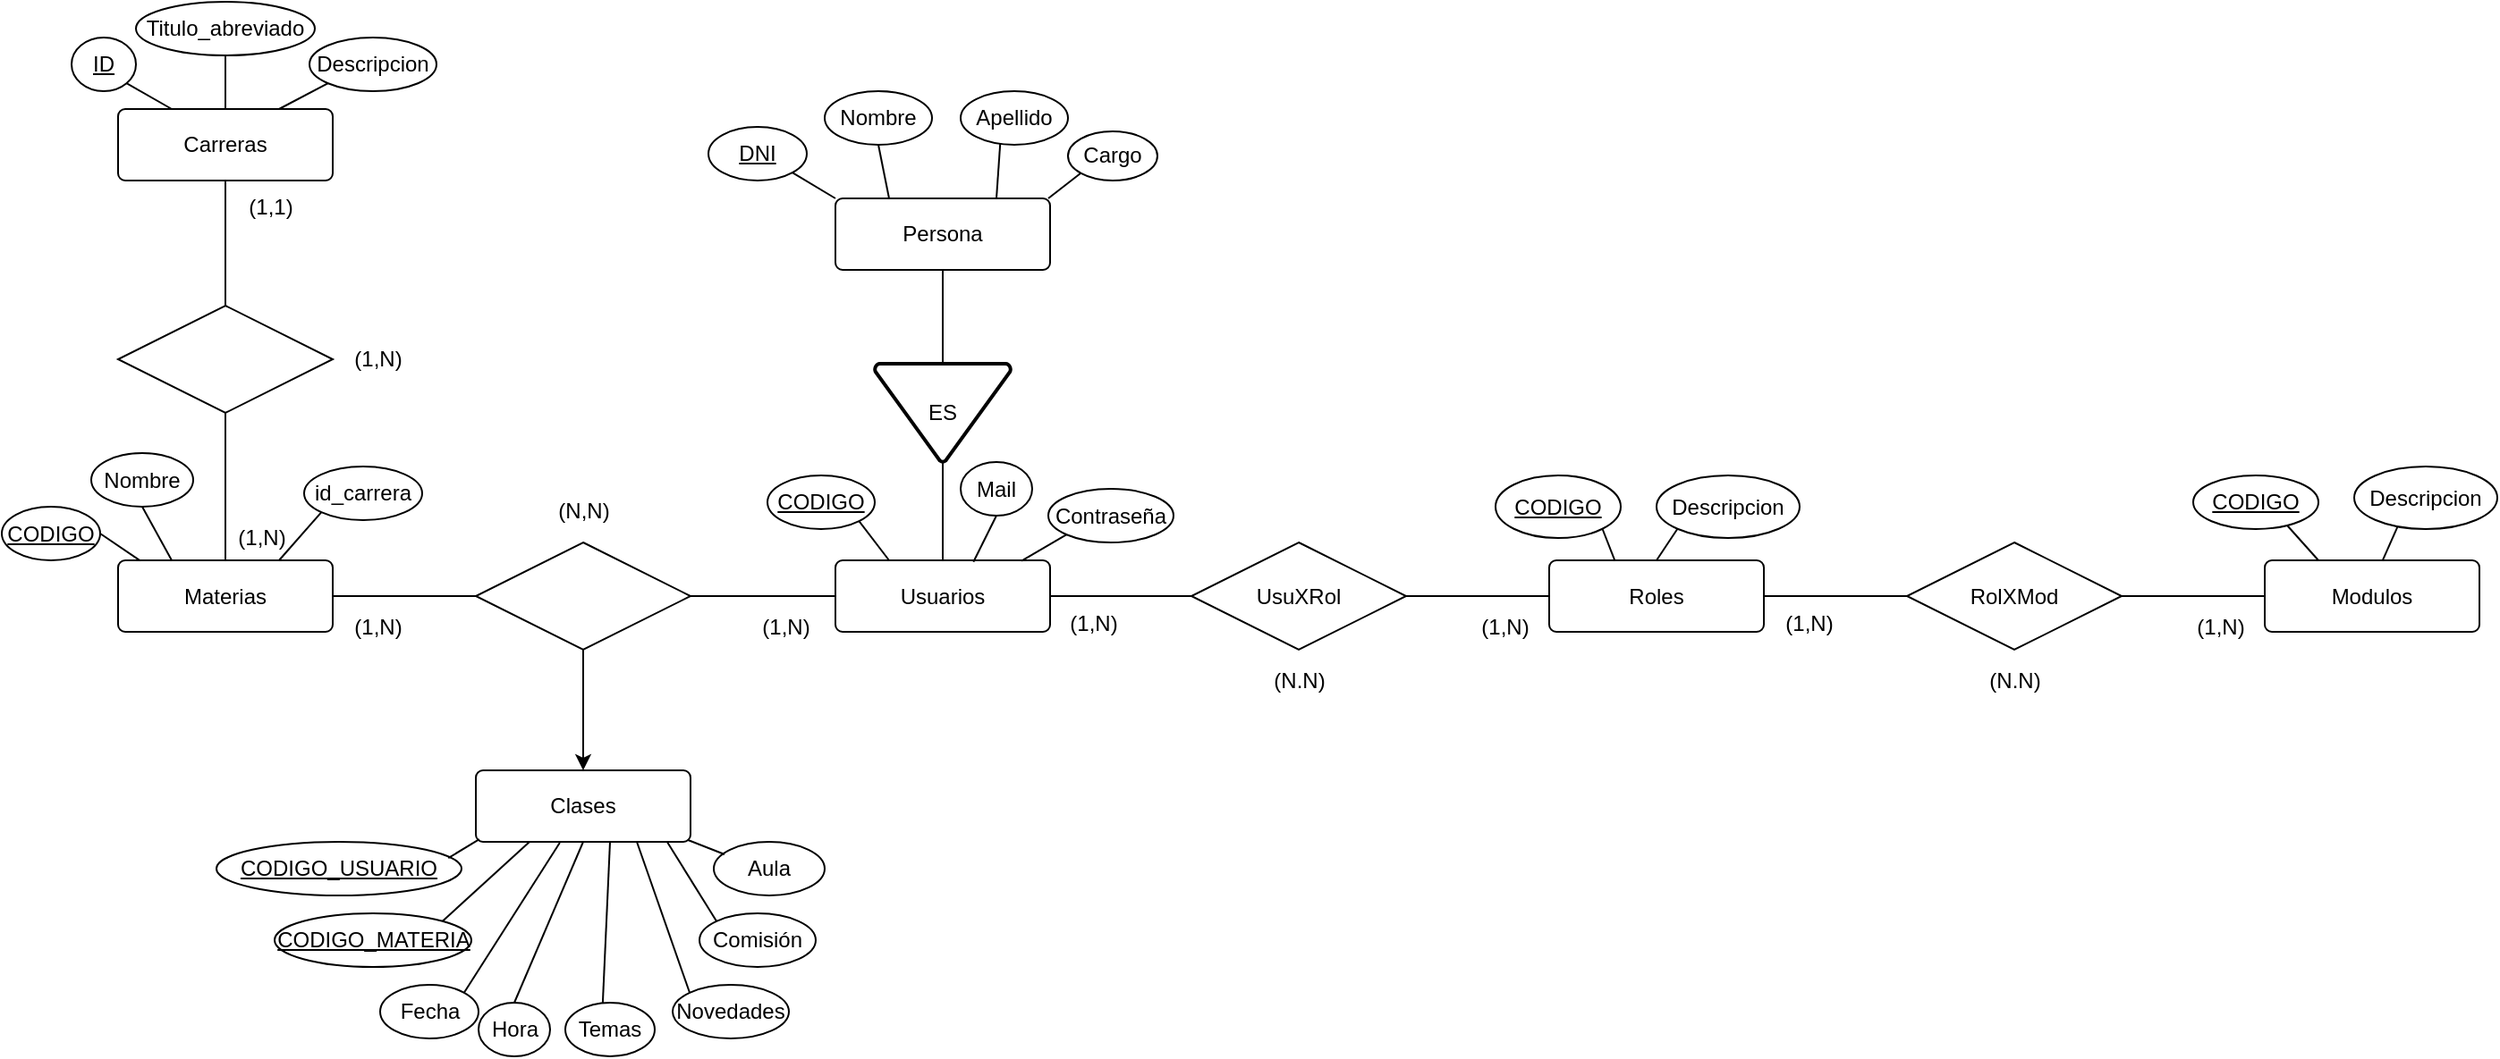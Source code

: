 <mxfile version="22.0.3" type="device">
  <diagram name="Página-1" id="dLSwd7cAOcYwAjb6rLxS">
    <mxGraphModel dx="1658" dy="828" grid="1" gridSize="10" guides="1" tooltips="1" connect="1" arrows="1" fold="1" page="1" pageScale="1" pageWidth="827" pageHeight="1169" math="0" shadow="0">
      <root>
        <mxCell id="0" />
        <mxCell id="1" parent="0" />
        <mxCell id="PMqnE4ja0fSdaOJwFotB-1" value="Materias" style="rounded=1;arcSize=10;whiteSpace=wrap;html=1;align=center;" parent="1" vertex="1">
          <mxGeometry x="185" y="572.5" width="120" height="40" as="geometry" />
        </mxCell>
        <mxCell id="PMqnE4ja0fSdaOJwFotB-2" value="Persona" style="rounded=1;arcSize=10;whiteSpace=wrap;html=1;align=center;" parent="1" vertex="1">
          <mxGeometry x="586" y="370" width="120" height="40" as="geometry" />
        </mxCell>
        <mxCell id="PMqnE4ja0fSdaOJwFotB-3" value="Usuarios" style="rounded=1;arcSize=10;whiteSpace=wrap;html=1;align=center;" parent="1" vertex="1">
          <mxGeometry x="586" y="572.5" width="120" height="40" as="geometry" />
        </mxCell>
        <mxCell id="PMqnE4ja0fSdaOJwFotB-4" value="UsuXRol" style="shape=rhombus;perimeter=rhombusPerimeter;whiteSpace=wrap;html=1;align=center;" parent="1" vertex="1">
          <mxGeometry x="785" y="562.5" width="120" height="60" as="geometry" />
        </mxCell>
        <mxCell id="PMqnE4ja0fSdaOJwFotB-9" value="" style="shape=rhombus;perimeter=rhombusPerimeter;whiteSpace=wrap;html=1;align=center;" parent="1" vertex="1">
          <mxGeometry x="185" y="430" width="120" height="60" as="geometry" />
        </mxCell>
        <mxCell id="PMqnE4ja0fSdaOJwFotB-12" value="Clases" style="rounded=1;arcSize=10;whiteSpace=wrap;html=1;align=center;" parent="1" vertex="1">
          <mxGeometry x="385" y="690" width="120" height="40" as="geometry" />
        </mxCell>
        <mxCell id="PMqnE4ja0fSdaOJwFotB-18" value="DNI" style="ellipse;whiteSpace=wrap;html=1;align=center;fontStyle=4;" parent="1" vertex="1">
          <mxGeometry x="515" y="330" width="55" height="30" as="geometry" />
        </mxCell>
        <mxCell id="PMqnE4ja0fSdaOJwFotB-23" value="CODIGO" style="ellipse;whiteSpace=wrap;html=1;align=center;fontStyle=4;" parent="1" vertex="1">
          <mxGeometry x="548" y="525" width="60" height="30" as="geometry" />
        </mxCell>
        <mxCell id="PMqnE4ja0fSdaOJwFotB-24" value="Nombre" style="ellipse;whiteSpace=wrap;html=1;align=center;" parent="1" vertex="1">
          <mxGeometry x="580" y="310" width="60" height="30" as="geometry" />
        </mxCell>
        <mxCell id="PMqnE4ja0fSdaOJwFotB-25" value="Apellido" style="ellipse;whiteSpace=wrap;html=1;align=center;" parent="1" vertex="1">
          <mxGeometry x="656" y="310" width="60" height="30" as="geometry" />
        </mxCell>
        <mxCell id="PMqnE4ja0fSdaOJwFotB-26" value="Mail" style="ellipse;whiteSpace=wrap;html=1;align=center;" parent="1" vertex="1">
          <mxGeometry x="656" y="517.5" width="40" height="30" as="geometry" />
        </mxCell>
        <mxCell id="PMqnE4ja0fSdaOJwFotB-27" value="Contraseña" style="ellipse;whiteSpace=wrap;html=1;align=center;" parent="1" vertex="1">
          <mxGeometry x="705" y="532.5" width="70" height="30" as="geometry" />
        </mxCell>
        <mxCell id="PMqnE4ja0fSdaOJwFotB-28" value="Nombre" style="ellipse;whiteSpace=wrap;html=1;align=center;" parent="1" vertex="1">
          <mxGeometry x="170" y="512.5" width="57" height="30" as="geometry" />
        </mxCell>
        <mxCell id="PMqnE4ja0fSdaOJwFotB-29" value="CODIGO" style="ellipse;whiteSpace=wrap;html=1;align=center;fontStyle=4;" parent="1" vertex="1">
          <mxGeometry x="120" y="542.5" width="55" height="30" as="geometry" />
        </mxCell>
        <mxCell id="PMqnE4ja0fSdaOJwFotB-30" value="id_carrera" style="ellipse;whiteSpace=wrap;html=1;align=center;" parent="1" vertex="1">
          <mxGeometry x="289" y="520" width="66" height="30" as="geometry" />
        </mxCell>
        <mxCell id="PMqnE4ja0fSdaOJwFotB-31" value="CODIGO_USUARIO" style="ellipse;whiteSpace=wrap;html=1;align=center;fontStyle=4;" parent="1" vertex="1">
          <mxGeometry x="240" y="730" width="137" height="30" as="geometry" />
        </mxCell>
        <mxCell id="PMqnE4ja0fSdaOJwFotB-32" value="CODIGO_MATERIA" style="ellipse;whiteSpace=wrap;html=1;align=center;fontStyle=4;" parent="1" vertex="1">
          <mxGeometry x="272.5" y="770" width="110" height="30" as="geometry" />
        </mxCell>
        <mxCell id="PMqnE4ja0fSdaOJwFotB-33" value="Fecha" style="ellipse;whiteSpace=wrap;html=1;align=center;" parent="1" vertex="1">
          <mxGeometry x="331.5" y="810" width="55" height="30" as="geometry" />
        </mxCell>
        <mxCell id="PMqnE4ja0fSdaOJwFotB-34" value="Hora" style="ellipse;whiteSpace=wrap;html=1;align=center;" parent="1" vertex="1">
          <mxGeometry x="386.5" y="820" width="40" height="30" as="geometry" />
        </mxCell>
        <mxCell id="PMqnE4ja0fSdaOJwFotB-35" value="Temas" style="ellipse;whiteSpace=wrap;html=1;align=center;" parent="1" vertex="1">
          <mxGeometry x="435" y="820" width="50" height="30" as="geometry" />
        </mxCell>
        <mxCell id="PMqnE4ja0fSdaOJwFotB-125" style="edgeStyle=orthogonalEdgeStyle;rounded=0;orthogonalLoop=1;jettySize=auto;html=1;exitX=0.5;exitY=1;exitDx=0;exitDy=0;entryX=0.5;entryY=0;entryDx=0;entryDy=0;" parent="1" source="PMqnE4ja0fSdaOJwFotB-56" target="PMqnE4ja0fSdaOJwFotB-12" edge="1">
          <mxGeometry relative="1" as="geometry" />
        </mxCell>
        <mxCell id="PMqnE4ja0fSdaOJwFotB-56" value="" style="shape=rhombus;perimeter=rhombusPerimeter;whiteSpace=wrap;html=1;align=center;" parent="1" vertex="1">
          <mxGeometry x="385" y="562.5" width="120" height="60" as="geometry" />
        </mxCell>
        <mxCell id="PMqnE4ja0fSdaOJwFotB-57" value="Carreras" style="rounded=1;arcSize=10;whiteSpace=wrap;html=1;align=center;" parent="1" vertex="1">
          <mxGeometry x="185" y="320" width="120" height="40" as="geometry" />
        </mxCell>
        <mxCell id="PMqnE4ja0fSdaOJwFotB-65" value="Cargo" style="ellipse;whiteSpace=wrap;html=1;align=center;" parent="1" vertex="1">
          <mxGeometry x="716" y="332.5" width="50" height="27.5" as="geometry" />
        </mxCell>
        <mxCell id="PMqnE4ja0fSdaOJwFotB-69" value="ID" style="ellipse;whiteSpace=wrap;html=1;align=center;fontStyle=4;" parent="1" vertex="1">
          <mxGeometry x="159" y="280" width="36" height="30" as="geometry" />
        </mxCell>
        <mxCell id="PMqnE4ja0fSdaOJwFotB-70" value="Titulo_abreviado" style="ellipse;whiteSpace=wrap;html=1;align=center;" parent="1" vertex="1">
          <mxGeometry x="195" y="260" width="100" height="30" as="geometry" />
        </mxCell>
        <mxCell id="PMqnE4ja0fSdaOJwFotB-71" value="Descripcion" style="ellipse;whiteSpace=wrap;html=1;align=center;" parent="1" vertex="1">
          <mxGeometry x="292" y="280" width="71" height="30" as="geometry" />
        </mxCell>
        <mxCell id="PMqnE4ja0fSdaOJwFotB-75" value="Comisión" style="ellipse;whiteSpace=wrap;html=1;align=center;" parent="1" vertex="1">
          <mxGeometry x="510" y="770" width="65" height="30" as="geometry" />
        </mxCell>
        <mxCell id="PMqnE4ja0fSdaOJwFotB-80" value="RolXMod" style="shape=rhombus;perimeter=rhombusPerimeter;whiteSpace=wrap;html=1;align=center;" parent="1" vertex="1">
          <mxGeometry x="1185" y="562.5" width="120" height="60" as="geometry" />
        </mxCell>
        <mxCell id="PMqnE4ja0fSdaOJwFotB-92" value="ES" style="strokeWidth=2;html=1;shape=mxgraph.flowchart.merge_or_storage;whiteSpace=wrap;" parent="1" vertex="1">
          <mxGeometry x="608" y="462.5" width="76" height="55" as="geometry" />
        </mxCell>
        <mxCell id="PMqnE4ja0fSdaOJwFotB-93" value="" style="endArrow=none;html=1;rounded=0;exitX=0.5;exitY=1;exitDx=0;exitDy=0;entryX=0.5;entryY=0;entryDx=0;entryDy=0;entryPerimeter=0;" parent="1" source="PMqnE4ja0fSdaOJwFotB-2" target="PMqnE4ja0fSdaOJwFotB-92" edge="1">
          <mxGeometry relative="1" as="geometry">
            <mxPoint x="735" y="490" as="sourcePoint" />
            <mxPoint x="895" y="490" as="targetPoint" />
          </mxGeometry>
        </mxCell>
        <mxCell id="PMqnE4ja0fSdaOJwFotB-94" value="" style="endArrow=none;html=1;rounded=0;exitX=0.5;exitY=1;exitDx=0;exitDy=0;entryX=0.5;entryY=0;entryDx=0;entryDy=0;exitPerimeter=0;" parent="1" source="PMqnE4ja0fSdaOJwFotB-92" target="PMqnE4ja0fSdaOJwFotB-3" edge="1">
          <mxGeometry relative="1" as="geometry">
            <mxPoint x="656" y="420" as="sourcePoint" />
            <mxPoint x="656" y="495" as="targetPoint" />
          </mxGeometry>
        </mxCell>
        <mxCell id="PMqnE4ja0fSdaOJwFotB-95" value="Roles" style="rounded=1;arcSize=10;whiteSpace=wrap;html=1;align=center;" parent="1" vertex="1">
          <mxGeometry x="985" y="572.5" width="120" height="40" as="geometry" />
        </mxCell>
        <mxCell id="PMqnE4ja0fSdaOJwFotB-96" value="" style="endArrow=none;html=1;rounded=0;exitX=1;exitY=0.5;exitDx=0;exitDy=0;entryX=0;entryY=0.5;entryDx=0;entryDy=0;" parent="1" source="PMqnE4ja0fSdaOJwFotB-3" target="PMqnE4ja0fSdaOJwFotB-4" edge="1">
          <mxGeometry relative="1" as="geometry">
            <mxPoint x="755" y="690" as="sourcePoint" />
            <mxPoint x="915" y="690" as="targetPoint" />
          </mxGeometry>
        </mxCell>
        <mxCell id="PMqnE4ja0fSdaOJwFotB-97" value="" style="endArrow=none;html=1;rounded=0;exitX=1;exitY=0.5;exitDx=0;exitDy=0;entryX=0;entryY=0.5;entryDx=0;entryDy=0;" parent="1" source="PMqnE4ja0fSdaOJwFotB-4" target="PMqnE4ja0fSdaOJwFotB-95" edge="1">
          <mxGeometry relative="1" as="geometry">
            <mxPoint x="716" y="603" as="sourcePoint" />
            <mxPoint x="875" y="603" as="targetPoint" />
          </mxGeometry>
        </mxCell>
        <mxCell id="PMqnE4ja0fSdaOJwFotB-98" value="(1,N)" style="text;html=1;align=center;verticalAlign=middle;resizable=0;points=[];autosize=1;strokeColor=none;fillColor=none;" parent="1" vertex="1">
          <mxGeometry x="705" y="592.5" width="50" height="30" as="geometry" />
        </mxCell>
        <mxCell id="PMqnE4ja0fSdaOJwFotB-99" value="(1,N)" style="text;html=1;align=center;verticalAlign=middle;resizable=0;points=[];autosize=1;strokeColor=none;fillColor=none;" parent="1" vertex="1">
          <mxGeometry x="935" y="595" width="50" height="30" as="geometry" />
        </mxCell>
        <mxCell id="PMqnE4ja0fSdaOJwFotB-100" value="(N.N)" style="text;html=1;align=center;verticalAlign=middle;resizable=0;points=[];autosize=1;strokeColor=none;fillColor=none;" parent="1" vertex="1">
          <mxGeometry x="820" y="625" width="50" height="30" as="geometry" />
        </mxCell>
        <mxCell id="PMqnE4ja0fSdaOJwFotB-101" value="CODIGO" style="ellipse;whiteSpace=wrap;html=1;align=center;fontStyle=4;" parent="1" vertex="1">
          <mxGeometry x="955" y="525" width="70" height="35" as="geometry" />
        </mxCell>
        <mxCell id="PMqnE4ja0fSdaOJwFotB-102" value="Descripcion" style="ellipse;whiteSpace=wrap;html=1;align=center;" parent="1" vertex="1">
          <mxGeometry x="1045" y="525" width="80" height="35" as="geometry" />
        </mxCell>
        <mxCell id="PMqnE4ja0fSdaOJwFotB-103" value="Modulos" style="rounded=1;arcSize=10;whiteSpace=wrap;html=1;align=center;" parent="1" vertex="1">
          <mxGeometry x="1385" y="572.5" width="120" height="40" as="geometry" />
        </mxCell>
        <mxCell id="PMqnE4ja0fSdaOJwFotB-104" value="" style="endArrow=none;html=1;rounded=0;exitX=1;exitY=0.5;exitDx=0;exitDy=0;entryX=0;entryY=0.5;entryDx=0;entryDy=0;" parent="1" source="PMqnE4ja0fSdaOJwFotB-95" target="PMqnE4ja0fSdaOJwFotB-80" edge="1">
          <mxGeometry relative="1" as="geometry">
            <mxPoint x="915" y="603" as="sourcePoint" />
            <mxPoint x="995" y="603" as="targetPoint" />
          </mxGeometry>
        </mxCell>
        <mxCell id="PMqnE4ja0fSdaOJwFotB-105" value="" style="endArrow=none;html=1;rounded=0;exitX=1;exitY=0.5;exitDx=0;exitDy=0;entryX=0;entryY=0.5;entryDx=0;entryDy=0;" parent="1" source="PMqnE4ja0fSdaOJwFotB-80" target="PMqnE4ja0fSdaOJwFotB-103" edge="1">
          <mxGeometry relative="1" as="geometry">
            <mxPoint x="1115" y="603" as="sourcePoint" />
            <mxPoint x="1195" y="603" as="targetPoint" />
          </mxGeometry>
        </mxCell>
        <mxCell id="PMqnE4ja0fSdaOJwFotB-106" value="(1,N)" style="text;html=1;align=center;verticalAlign=middle;resizable=0;points=[];autosize=1;strokeColor=none;fillColor=none;" parent="1" vertex="1">
          <mxGeometry x="1105" y="592.5" width="50" height="30" as="geometry" />
        </mxCell>
        <mxCell id="PMqnE4ja0fSdaOJwFotB-107" value="(1,N)" style="text;html=1;align=center;verticalAlign=middle;resizable=0;points=[];autosize=1;strokeColor=none;fillColor=none;" parent="1" vertex="1">
          <mxGeometry x="1335" y="595" width="50" height="30" as="geometry" />
        </mxCell>
        <mxCell id="PMqnE4ja0fSdaOJwFotB-108" value="(N.N)" style="text;html=1;align=center;verticalAlign=middle;resizable=0;points=[];autosize=1;strokeColor=none;fillColor=none;" parent="1" vertex="1">
          <mxGeometry x="1220" y="625" width="50" height="30" as="geometry" />
        </mxCell>
        <mxCell id="PMqnE4ja0fSdaOJwFotB-109" value="CODIGO" style="ellipse;whiteSpace=wrap;html=1;align=center;fontStyle=4;" parent="1" vertex="1">
          <mxGeometry x="1345" y="525" width="70" height="30" as="geometry" />
        </mxCell>
        <mxCell id="PMqnE4ja0fSdaOJwFotB-110" value="Descripcion" style="ellipse;whiteSpace=wrap;html=1;align=center;" parent="1" vertex="1">
          <mxGeometry x="1435" y="520" width="80" height="35" as="geometry" />
        </mxCell>
        <mxCell id="PMqnE4ja0fSdaOJwFotB-118" value="" style="endArrow=none;html=1;rounded=0;exitX=0;exitY=0.5;exitDx=0;exitDy=0;entryX=1;entryY=0.5;entryDx=0;entryDy=0;" parent="1" source="PMqnE4ja0fSdaOJwFotB-3" target="PMqnE4ja0fSdaOJwFotB-56" edge="1">
          <mxGeometry relative="1" as="geometry">
            <mxPoint x="656" y="527" as="sourcePoint" />
            <mxPoint x="656" y="582" as="targetPoint" />
          </mxGeometry>
        </mxCell>
        <mxCell id="PMqnE4ja0fSdaOJwFotB-119" value="" style="endArrow=none;html=1;rounded=0;entryX=1;entryY=0.5;entryDx=0;entryDy=0;exitX=0;exitY=0.5;exitDx=0;exitDy=0;" parent="1" source="PMqnE4ja0fSdaOJwFotB-56" target="PMqnE4ja0fSdaOJwFotB-1" edge="1">
          <mxGeometry relative="1" as="geometry">
            <mxPoint x="385" y="640" as="sourcePoint" />
            <mxPoint x="515" y="602" as="targetPoint" />
          </mxGeometry>
        </mxCell>
        <mxCell id="PMqnE4ja0fSdaOJwFotB-126" value="" style="endArrow=none;html=1;rounded=0;exitX=1;exitY=0.5;exitDx=0;exitDy=0;entryX=0.103;entryY=0.004;entryDx=0;entryDy=0;entryPerimeter=0;" parent="1" source="PMqnE4ja0fSdaOJwFotB-29" target="PMqnE4ja0fSdaOJwFotB-1" edge="1">
          <mxGeometry relative="1" as="geometry">
            <mxPoint x="185" y="670" as="sourcePoint" />
            <mxPoint x="345" y="670" as="targetPoint" />
          </mxGeometry>
        </mxCell>
        <mxCell id="PMqnE4ja0fSdaOJwFotB-127" value="" style="endArrow=none;html=1;rounded=0;exitX=0.5;exitY=1;exitDx=0;exitDy=0;entryX=0.25;entryY=0;entryDx=0;entryDy=0;" parent="1" source="PMqnE4ja0fSdaOJwFotB-28" target="PMqnE4ja0fSdaOJwFotB-1" edge="1">
          <mxGeometry relative="1" as="geometry">
            <mxPoint x="185" y="568" as="sourcePoint" />
            <mxPoint x="198" y="584" as="targetPoint" />
          </mxGeometry>
        </mxCell>
        <mxCell id="PMqnE4ja0fSdaOJwFotB-128" value="" style="endArrow=none;html=1;rounded=0;exitX=0;exitY=1;exitDx=0;exitDy=0;entryX=0.75;entryY=0;entryDx=0;entryDy=0;" parent="1" source="PMqnE4ja0fSdaOJwFotB-30" target="PMqnE4ja0fSdaOJwFotB-1" edge="1">
          <mxGeometry relative="1" as="geometry">
            <mxPoint x="224" y="548" as="sourcePoint" />
            <mxPoint x="225" y="583" as="targetPoint" />
          </mxGeometry>
        </mxCell>
        <mxCell id="PMqnE4ja0fSdaOJwFotB-130" value="" style="endArrow=none;html=1;rounded=0;exitX=1;exitY=1;exitDx=0;exitDy=0;entryX=0.25;entryY=0;entryDx=0;entryDy=0;" parent="1" source="PMqnE4ja0fSdaOJwFotB-69" target="PMqnE4ja0fSdaOJwFotB-57" edge="1">
          <mxGeometry relative="1" as="geometry">
            <mxPoint x="195" y="290" as="sourcePoint" />
            <mxPoint x="355" y="290" as="targetPoint" />
          </mxGeometry>
        </mxCell>
        <mxCell id="PMqnE4ja0fSdaOJwFotB-131" value="" style="endArrow=none;html=1;rounded=0;exitX=0.5;exitY=1;exitDx=0;exitDy=0;entryX=0.5;entryY=0;entryDx=0;entryDy=0;" parent="1" source="PMqnE4ja0fSdaOJwFotB-70" target="PMqnE4ja0fSdaOJwFotB-57" edge="1">
          <mxGeometry relative="1" as="geometry">
            <mxPoint x="190" y="316" as="sourcePoint" />
            <mxPoint x="201" y="331" as="targetPoint" />
          </mxGeometry>
        </mxCell>
        <mxCell id="PMqnE4ja0fSdaOJwFotB-132" value="" style="endArrow=none;html=1;rounded=0;exitX=0;exitY=1;exitDx=0;exitDy=0;entryX=0.75;entryY=0;entryDx=0;entryDy=0;" parent="1" source="PMqnE4ja0fSdaOJwFotB-71" target="PMqnE4ja0fSdaOJwFotB-57" edge="1">
          <mxGeometry relative="1" as="geometry">
            <mxPoint x="297.769" y="301.99" as="sourcePoint" />
            <mxPoint x="255" y="330" as="targetPoint" />
          </mxGeometry>
        </mxCell>
        <mxCell id="PMqnE4ja0fSdaOJwFotB-133" value="" style="endArrow=none;html=1;rounded=0;exitX=0.5;exitY=1;exitDx=0;exitDy=0;entryX=0.5;entryY=0;entryDx=0;entryDy=0;" parent="1" source="PMqnE4ja0fSdaOJwFotB-57" target="PMqnE4ja0fSdaOJwFotB-9" edge="1">
          <mxGeometry relative="1" as="geometry">
            <mxPoint x="205" y="390" as="sourcePoint" />
            <mxPoint x="365" y="390" as="targetPoint" />
          </mxGeometry>
        </mxCell>
        <mxCell id="PMqnE4ja0fSdaOJwFotB-134" value="" style="endArrow=none;html=1;rounded=0;exitX=0.5;exitY=1;exitDx=0;exitDy=0;entryX=0.5;entryY=0;entryDx=0;entryDy=0;" parent="1" source="PMqnE4ja0fSdaOJwFotB-9" target="PMqnE4ja0fSdaOJwFotB-1" edge="1">
          <mxGeometry relative="1" as="geometry">
            <mxPoint x="255" y="320" as="sourcePoint" />
            <mxPoint x="255" y="420" as="targetPoint" />
          </mxGeometry>
        </mxCell>
        <mxCell id="PMqnE4ja0fSdaOJwFotB-136" value="" style="endArrow=none;html=1;rounded=0;exitX=1;exitY=1;exitDx=0;exitDy=0;entryX=0;entryY=0;entryDx=0;entryDy=0;" parent="1" source="PMqnE4ja0fSdaOJwFotB-18" target="PMqnE4ja0fSdaOJwFotB-2" edge="1">
          <mxGeometry relative="1" as="geometry">
            <mxPoint x="595" y="360" as="sourcePoint" />
            <mxPoint x="755" y="360" as="targetPoint" />
          </mxGeometry>
        </mxCell>
        <mxCell id="PMqnE4ja0fSdaOJwFotB-137" value="" style="endArrow=none;html=1;rounded=0;exitX=0.5;exitY=1;exitDx=0;exitDy=0;entryX=0.25;entryY=0;entryDx=0;entryDy=0;" parent="1" source="PMqnE4ja0fSdaOJwFotB-24" target="PMqnE4ja0fSdaOJwFotB-2" edge="1">
          <mxGeometry relative="1" as="geometry">
            <mxPoint x="572" y="366" as="sourcePoint" />
            <mxPoint x="596" y="380" as="targetPoint" />
          </mxGeometry>
        </mxCell>
        <mxCell id="PMqnE4ja0fSdaOJwFotB-138" value="" style="endArrow=none;html=1;rounded=0;exitX=0.369;exitY=0.967;exitDx=0;exitDy=0;entryX=0.75;entryY=0;entryDx=0;entryDy=0;exitPerimeter=0;" parent="1" source="PMqnE4ja0fSdaOJwFotB-25" target="PMqnE4ja0fSdaOJwFotB-2" edge="1">
          <mxGeometry relative="1" as="geometry">
            <mxPoint x="615" y="340" as="sourcePoint" />
            <mxPoint x="626" y="380" as="targetPoint" />
          </mxGeometry>
        </mxCell>
        <mxCell id="PMqnE4ja0fSdaOJwFotB-139" value="" style="endArrow=none;html=1;rounded=0;exitX=0;exitY=1;exitDx=0;exitDy=0;" parent="1" source="PMqnE4ja0fSdaOJwFotB-65" edge="1">
          <mxGeometry relative="1" as="geometry">
            <mxPoint x="695" y="336" as="sourcePoint" />
            <mxPoint x="705" y="370" as="targetPoint" />
          </mxGeometry>
        </mxCell>
        <mxCell id="PMqnE4ja0fSdaOJwFotB-142" value="" style="endArrow=none;html=1;rounded=0;exitX=1;exitY=1;exitDx=0;exitDy=0;entryX=0.25;entryY=0;entryDx=0;entryDy=0;" parent="1" source="PMqnE4ja0fSdaOJwFotB-23" target="PMqnE4ja0fSdaOJwFotB-3" edge="1">
          <mxGeometry relative="1" as="geometry">
            <mxPoint x="655" y="550" as="sourcePoint" />
            <mxPoint x="615" y="570" as="targetPoint" />
          </mxGeometry>
        </mxCell>
        <mxCell id="PMqnE4ja0fSdaOJwFotB-143" value="" style="endArrow=none;html=1;rounded=0;exitX=0.5;exitY=1;exitDx=0;exitDy=0;entryX=0.643;entryY=0.022;entryDx=0;entryDy=0;entryPerimeter=0;" parent="1" source="PMqnE4ja0fSdaOJwFotB-26" target="PMqnE4ja0fSdaOJwFotB-3" edge="1">
          <mxGeometry relative="1" as="geometry">
            <mxPoint x="606" y="561" as="sourcePoint" />
            <mxPoint x="626" y="583" as="targetPoint" />
          </mxGeometry>
        </mxCell>
        <mxCell id="PMqnE4ja0fSdaOJwFotB-144" value="" style="endArrow=none;html=1;rounded=0;exitX=0;exitY=1;exitDx=0;exitDy=0;entryX=0.867;entryY=0.008;entryDx=0;entryDy=0;entryPerimeter=0;" parent="1" source="PMqnE4ja0fSdaOJwFotB-27" target="PMqnE4ja0fSdaOJwFotB-3" edge="1">
          <mxGeometry relative="1" as="geometry">
            <mxPoint x="682" y="541" as="sourcePoint" />
            <mxPoint x="673" y="583" as="targetPoint" />
          </mxGeometry>
        </mxCell>
        <mxCell id="PMqnE4ja0fSdaOJwFotB-147" value="" style="endArrow=none;html=1;rounded=0;exitX=1;exitY=1;exitDx=0;exitDy=0;entryX=0.306;entryY=0.004;entryDx=0;entryDy=0;entryPerimeter=0;" parent="1" source="PMqnE4ja0fSdaOJwFotB-101" target="PMqnE4ja0fSdaOJwFotB-95" edge="1">
          <mxGeometry relative="1" as="geometry">
            <mxPoint x="1025" y="560" as="sourcePoint" />
            <mxPoint x="1185" y="560" as="targetPoint" />
          </mxGeometry>
        </mxCell>
        <mxCell id="PMqnE4ja0fSdaOJwFotB-148" value="" style="endArrow=none;html=1;rounded=0;exitX=0;exitY=1;exitDx=0;exitDy=0;entryX=0.5;entryY=0;entryDx=0;entryDy=0;" parent="1" source="PMqnE4ja0fSdaOJwFotB-102" target="PMqnE4ja0fSdaOJwFotB-95" edge="1">
          <mxGeometry relative="1" as="geometry">
            <mxPoint x="1018" y="569" as="sourcePoint" />
            <mxPoint x="1032" y="583" as="targetPoint" />
          </mxGeometry>
        </mxCell>
        <mxCell id="PMqnE4ja0fSdaOJwFotB-149" value="" style="endArrow=none;html=1;rounded=0;exitX=0.754;exitY=0.942;exitDx=0;exitDy=0;exitPerimeter=0;entryX=0.25;entryY=0;entryDx=0;entryDy=0;" parent="1" source="PMqnE4ja0fSdaOJwFotB-109" target="PMqnE4ja0fSdaOJwFotB-103" edge="1">
          <mxGeometry relative="1" as="geometry">
            <mxPoint x="1415" y="560" as="sourcePoint" />
            <mxPoint x="1575" y="560" as="targetPoint" />
          </mxGeometry>
        </mxCell>
        <mxCell id="PMqnE4ja0fSdaOJwFotB-150" value="" style="endArrow=none;html=1;rounded=0;exitX=0.303;exitY=0.963;exitDx=0;exitDy=0;exitPerimeter=0;entryX=0.549;entryY=0.001;entryDx=0;entryDy=0;entryPerimeter=0;" parent="1" source="PMqnE4ja0fSdaOJwFotB-110" target="PMqnE4ja0fSdaOJwFotB-103" edge="1">
          <mxGeometry relative="1" as="geometry">
            <mxPoint x="1408" y="563" as="sourcePoint" />
            <mxPoint x="1425" y="583" as="targetPoint" />
          </mxGeometry>
        </mxCell>
        <mxCell id="PMqnE4ja0fSdaOJwFotB-151" value="" style="endArrow=none;html=1;rounded=0;exitX=0.946;exitY=0.302;exitDx=0;exitDy=0;exitPerimeter=0;entryX=0.016;entryY=0.965;entryDx=0;entryDy=0;entryPerimeter=0;" parent="1" source="PMqnE4ja0fSdaOJwFotB-31" target="PMqnE4ja0fSdaOJwFotB-12" edge="1">
          <mxGeometry relative="1" as="geometry">
            <mxPoint x="395" y="750" as="sourcePoint" />
            <mxPoint x="555" y="750" as="targetPoint" />
          </mxGeometry>
        </mxCell>
        <mxCell id="PMqnE4ja0fSdaOJwFotB-152" value="" style="endArrow=none;html=1;rounded=0;exitX=1;exitY=0;exitDx=0;exitDy=0;entryX=0.25;entryY=1;entryDx=0;entryDy=0;" parent="1" source="PMqnE4ja0fSdaOJwFotB-32" target="PMqnE4ja0fSdaOJwFotB-12" edge="1">
          <mxGeometry relative="1" as="geometry">
            <mxPoint x="389" y="749" as="sourcePoint" />
            <mxPoint x="412" y="740" as="targetPoint" />
          </mxGeometry>
        </mxCell>
        <mxCell id="PMqnE4ja0fSdaOJwFotB-153" value="" style="endArrow=none;html=1;rounded=0;exitX=1;exitY=0;exitDx=0;exitDy=0;entryX=0.391;entryY=1.012;entryDx=0;entryDy=0;entryPerimeter=0;" parent="1" source="PMqnE4ja0fSdaOJwFotB-33" target="PMqnE4ja0fSdaOJwFotB-12" edge="1">
          <mxGeometry relative="1" as="geometry">
            <mxPoint x="398" y="784" as="sourcePoint" />
            <mxPoint x="425" y="740" as="targetPoint" />
          </mxGeometry>
        </mxCell>
        <mxCell id="PMqnE4ja0fSdaOJwFotB-154" value="" style="endArrow=none;html=1;rounded=0;exitX=0.5;exitY=0;exitDx=0;exitDy=0;entryX=0.5;entryY=1;entryDx=0;entryDy=0;" parent="1" source="PMqnE4ja0fSdaOJwFotB-34" target="PMqnE4ja0fSdaOJwFotB-12" edge="1">
          <mxGeometry relative="1" as="geometry">
            <mxPoint x="420" y="824" as="sourcePoint" />
            <mxPoint x="442" y="740" as="targetPoint" />
          </mxGeometry>
        </mxCell>
        <mxCell id="PMqnE4ja0fSdaOJwFotB-155" value="" style="endArrow=none;html=1;rounded=0;exitX=0.419;exitY=0;exitDx=0;exitDy=0;entryX=0.625;entryY=1;entryDx=0;entryDy=0;entryPerimeter=0;exitPerimeter=0;" parent="1" source="PMqnE4ja0fSdaOJwFotB-35" target="PMqnE4ja0fSdaOJwFotB-12" edge="1">
          <mxGeometry relative="1" as="geometry">
            <mxPoint x="445" y="840" as="sourcePoint" />
            <mxPoint x="455" y="740" as="targetPoint" />
          </mxGeometry>
        </mxCell>
        <mxCell id="PMqnE4ja0fSdaOJwFotB-156" value="" style="endArrow=none;html=1;rounded=0;exitX=0;exitY=0;exitDx=0;exitDy=0;entryX=0.75;entryY=1;entryDx=0;entryDy=0;" parent="1" source="Pf_q79F2jRF7PTQDFsld-1" target="PMqnE4ja0fSdaOJwFotB-12" edge="1">
          <mxGeometry relative="1" as="geometry">
            <mxPoint x="508.787" y="814.393" as="sourcePoint" />
            <mxPoint x="470" y="740" as="targetPoint" />
          </mxGeometry>
        </mxCell>
        <mxCell id="PMqnE4ja0fSdaOJwFotB-157" value="" style="endArrow=none;html=1;rounded=0;exitX=0;exitY=0;exitDx=0;exitDy=0;entryX=0.891;entryY=1;entryDx=0;entryDy=0;entryPerimeter=0;" parent="1" source="PMqnE4ja0fSdaOJwFotB-75" target="PMqnE4ja0fSdaOJwFotB-12" edge="1">
          <mxGeometry relative="1" as="geometry">
            <mxPoint x="504" y="794" as="sourcePoint" />
            <mxPoint x="485" y="740" as="targetPoint" />
          </mxGeometry>
        </mxCell>
        <mxCell id="PMqnE4ja0fSdaOJwFotB-158" value="(1,N)" style="text;html=1;align=center;verticalAlign=middle;resizable=0;points=[];autosize=1;strokeColor=none;fillColor=none;" parent="1" vertex="1">
          <mxGeometry x="305" y="595" width="50" height="30" as="geometry" />
        </mxCell>
        <mxCell id="PMqnE4ja0fSdaOJwFotB-159" value="(1,N)" style="text;html=1;align=center;verticalAlign=middle;resizable=0;points=[];autosize=1;strokeColor=none;fillColor=none;" parent="1" vertex="1">
          <mxGeometry x="532.5" y="595" width="50" height="30" as="geometry" />
        </mxCell>
        <mxCell id="PMqnE4ja0fSdaOJwFotB-160" value="(N,N)" style="text;html=1;align=center;verticalAlign=middle;resizable=0;points=[];autosize=1;strokeColor=none;fillColor=none;" parent="1" vertex="1">
          <mxGeometry x="420" y="530" width="50" height="30" as="geometry" />
        </mxCell>
        <mxCell id="PMqnE4ja0fSdaOJwFotB-161" value="(1,1)" style="text;html=1;align=center;verticalAlign=middle;resizable=0;points=[];autosize=1;strokeColor=none;fillColor=none;" parent="1" vertex="1">
          <mxGeometry x="245" y="360" width="50" height="30" as="geometry" />
        </mxCell>
        <mxCell id="PMqnE4ja0fSdaOJwFotB-162" value="(1,N)" style="text;html=1;align=center;verticalAlign=middle;resizable=0;points=[];autosize=1;strokeColor=none;fillColor=none;" parent="1" vertex="1">
          <mxGeometry x="240" y="545" width="50" height="30" as="geometry" />
        </mxCell>
        <mxCell id="PMqnE4ja0fSdaOJwFotB-163" value="(1,N)" style="text;html=1;align=center;verticalAlign=middle;resizable=0;points=[];autosize=1;strokeColor=none;fillColor=none;" parent="1" vertex="1">
          <mxGeometry x="305" y="445" width="50" height="30" as="geometry" />
        </mxCell>
        <mxCell id="PMqnE4ja0fSdaOJwFotB-165" value="Aula" style="ellipse;whiteSpace=wrap;html=1;align=center;" parent="1" vertex="1">
          <mxGeometry x="518" y="730" width="62" height="30" as="geometry" />
        </mxCell>
        <mxCell id="PMqnE4ja0fSdaOJwFotB-166" value="" style="endArrow=none;html=1;rounded=0;exitX=0.097;exitY=0.233;exitDx=0;exitDy=0;entryX=0.986;entryY=0.972;entryDx=0;entryDy=0;entryPerimeter=0;exitPerimeter=0;" parent="1" source="PMqnE4ja0fSdaOJwFotB-165" target="PMqnE4ja0fSdaOJwFotB-12" edge="1">
          <mxGeometry relative="1" as="geometry">
            <mxPoint x="524" y="754" as="sourcePoint" />
            <mxPoint x="502" y="740" as="targetPoint" />
          </mxGeometry>
        </mxCell>
        <mxCell id="Pf_q79F2jRF7PTQDFsld-1" value="Novedades" style="ellipse;whiteSpace=wrap;html=1;align=center;" vertex="1" parent="1">
          <mxGeometry x="495" y="810" width="65" height="30" as="geometry" />
        </mxCell>
      </root>
    </mxGraphModel>
  </diagram>
</mxfile>
